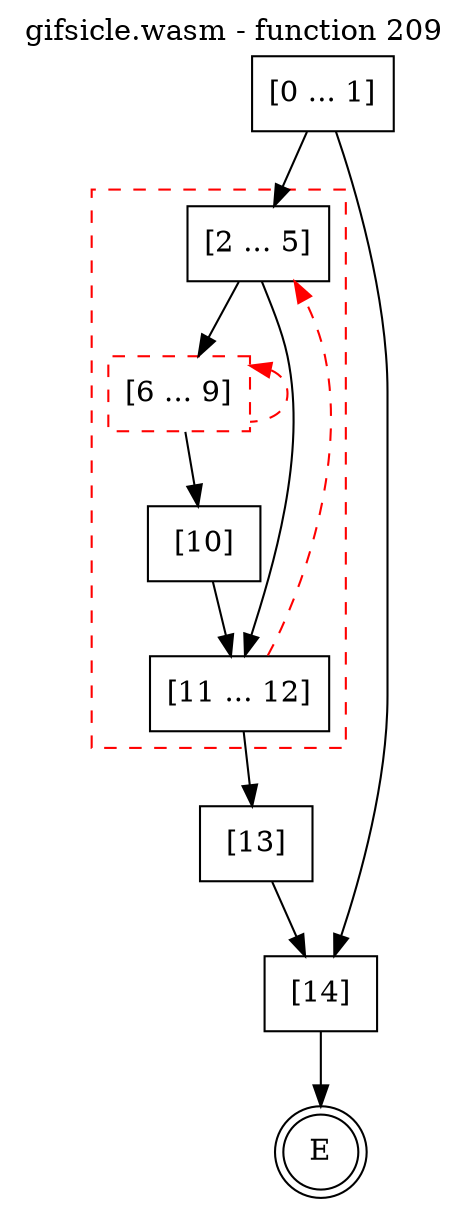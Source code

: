 digraph finite_state_machine {
    label = "gifsicle.wasm - function 209"
    labelloc =  t
    labelfontsize = 16
    labelfontcolor = black
    labelfontname = "Helvetica"
    node [shape = doublecircle]; E ;
    node [shape = box];
    node [shape=box, color=black, style=solid] 0[label="[0 ... 1]"]
    subgraph cluster_2{
    label = "";
    style = dashed color = red;
    node [shape=box, color=black, style=solid] 2[label="[2 ... 5]"]
    node [shape=box, color=red, style=dashed] 6[label="[6 ... 9]"]
    node [shape=box, color=black, style=solid] 10[label="[10]"]
    node [shape=box, color=black, style=solid] 11[label="[11 ... 12]"]
    }
    node [shape=box, color=black, style=solid] 13[label="[13]"]
    node [shape=box, color=black, style=solid] 14[label="[14]"]
    0 -> 2;
    0 -> 14;
    2 -> 6;
    2 -> 11;
    6 -> 10;
    6 -> 6[style="dashed" color="red" dir=back];
    10 -> 11;
    11 -> 2[style="dashed" color="red"];
    11 -> 13;
    13 -> 14;
    14 -> E;
}

